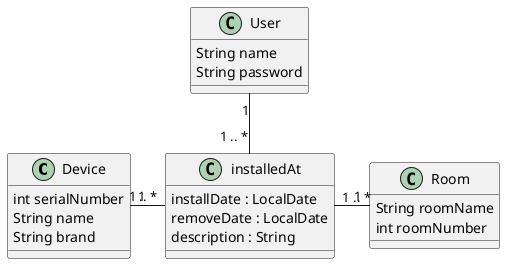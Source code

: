 @startuml

class Device{
  int serialNumber
  String name
  String brand
}

class Room{
   String roomName
   int roomNumber
}
class User
{
    String name
    String password
}

class installedAt{
    installDate : LocalDate
    removeDate : LocalDate
    description : String
}
 
Device "1" - "1 .. *" installedAt
Room "1" -left- "1 .. *" installedAt
User "1" -- "1 .. *" installedAt


@enduml